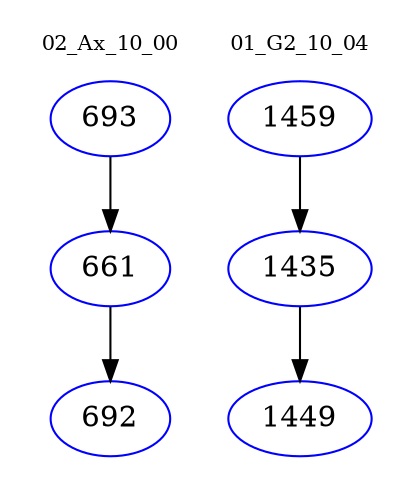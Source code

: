 digraph{
subgraph cluster_0 {
color = white
label = "02_Ax_10_00";
fontsize=10;
T0_693 [label="693", color="blue"]
T0_693 -> T0_661 [color="black"]
T0_661 [label="661", color="blue"]
T0_661 -> T0_692 [color="black"]
T0_692 [label="692", color="blue"]
}
subgraph cluster_1 {
color = white
label = "01_G2_10_04";
fontsize=10;
T1_1459 [label="1459", color="blue"]
T1_1459 -> T1_1435 [color="black"]
T1_1435 [label="1435", color="blue"]
T1_1435 -> T1_1449 [color="black"]
T1_1449 [label="1449", color="blue"]
}
}
